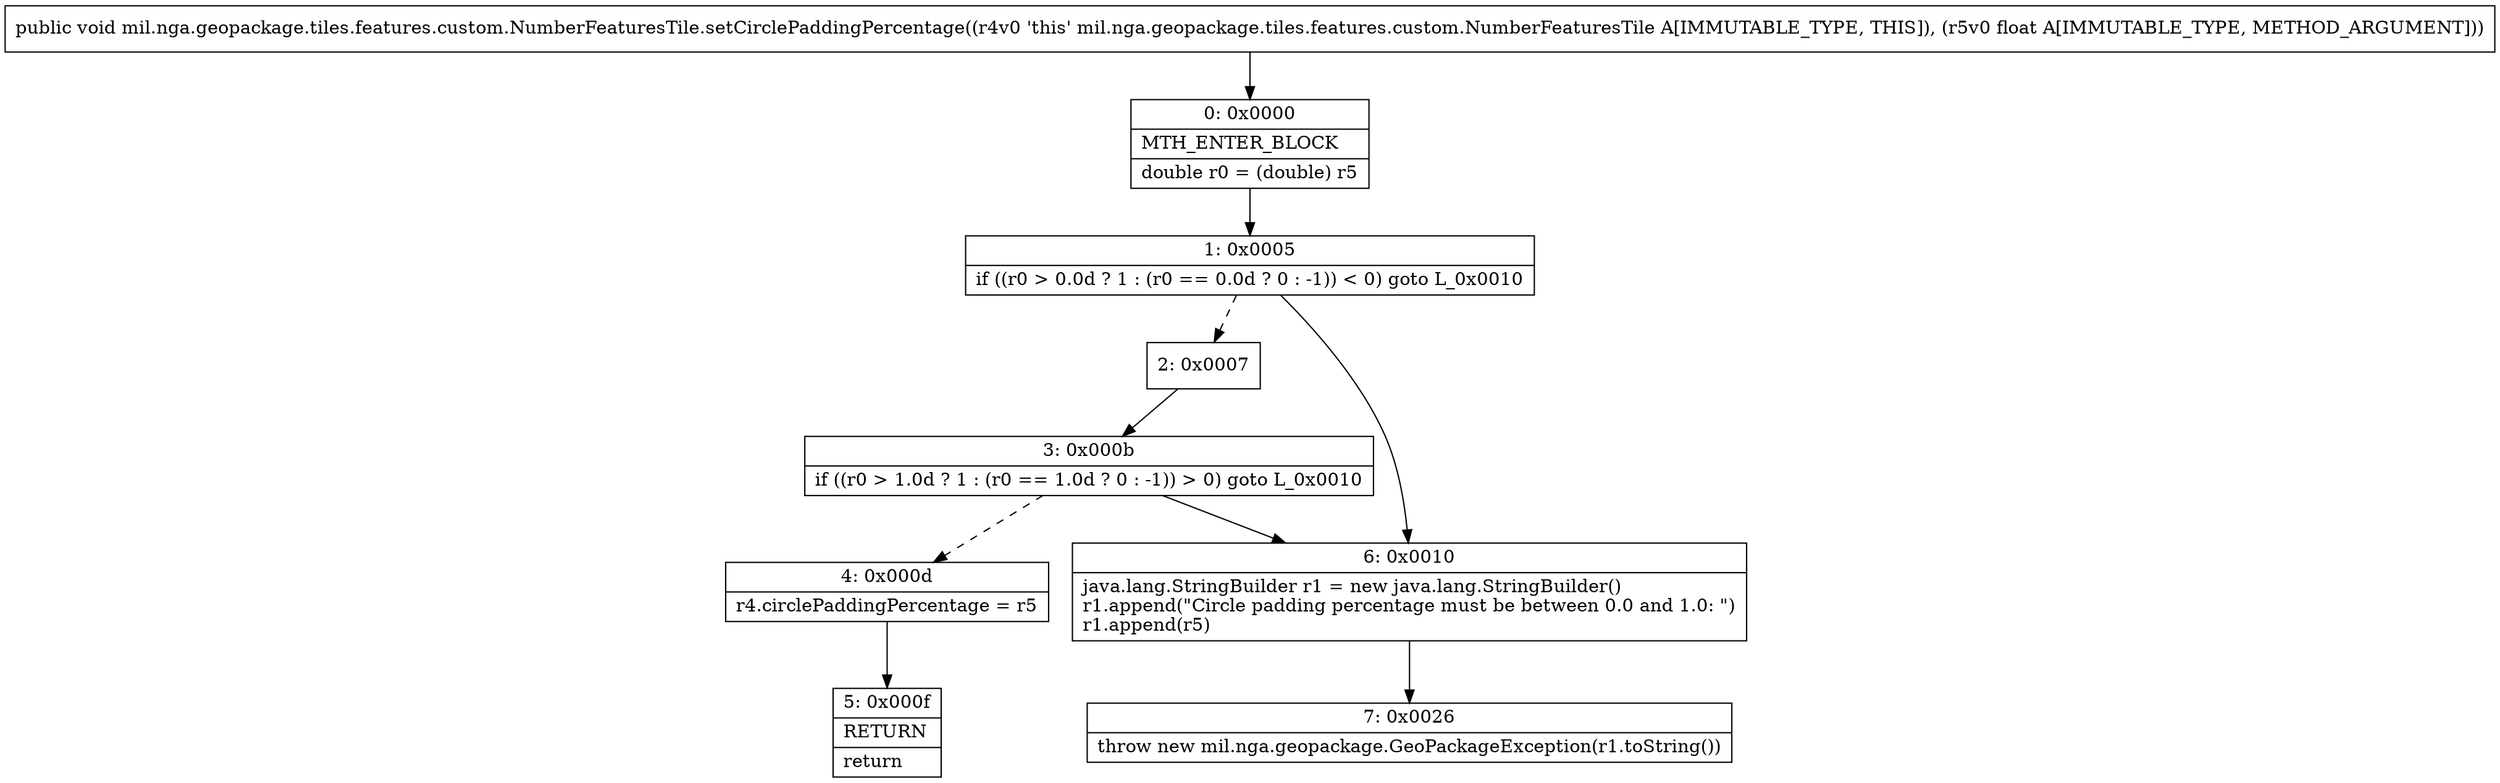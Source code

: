 digraph "CFG formil.nga.geopackage.tiles.features.custom.NumberFeaturesTile.setCirclePaddingPercentage(F)V" {
Node_0 [shape=record,label="{0\:\ 0x0000|MTH_ENTER_BLOCK\l|double r0 = (double) r5\l}"];
Node_1 [shape=record,label="{1\:\ 0x0005|if ((r0 \> 0.0d ? 1 : (r0 == 0.0d ? 0 : \-1)) \< 0) goto L_0x0010\l}"];
Node_2 [shape=record,label="{2\:\ 0x0007}"];
Node_3 [shape=record,label="{3\:\ 0x000b|if ((r0 \> 1.0d ? 1 : (r0 == 1.0d ? 0 : \-1)) \> 0) goto L_0x0010\l}"];
Node_4 [shape=record,label="{4\:\ 0x000d|r4.circlePaddingPercentage = r5\l}"];
Node_5 [shape=record,label="{5\:\ 0x000f|RETURN\l|return\l}"];
Node_6 [shape=record,label="{6\:\ 0x0010|java.lang.StringBuilder r1 = new java.lang.StringBuilder()\lr1.append(\"Circle padding percentage must be between 0.0 and 1.0: \")\lr1.append(r5)\l}"];
Node_7 [shape=record,label="{7\:\ 0x0026|throw new mil.nga.geopackage.GeoPackageException(r1.toString())\l}"];
MethodNode[shape=record,label="{public void mil.nga.geopackage.tiles.features.custom.NumberFeaturesTile.setCirclePaddingPercentage((r4v0 'this' mil.nga.geopackage.tiles.features.custom.NumberFeaturesTile A[IMMUTABLE_TYPE, THIS]), (r5v0 float A[IMMUTABLE_TYPE, METHOD_ARGUMENT])) }"];
MethodNode -> Node_0;
Node_0 -> Node_1;
Node_1 -> Node_2[style=dashed];
Node_1 -> Node_6;
Node_2 -> Node_3;
Node_3 -> Node_4[style=dashed];
Node_3 -> Node_6;
Node_4 -> Node_5;
Node_6 -> Node_7;
}

